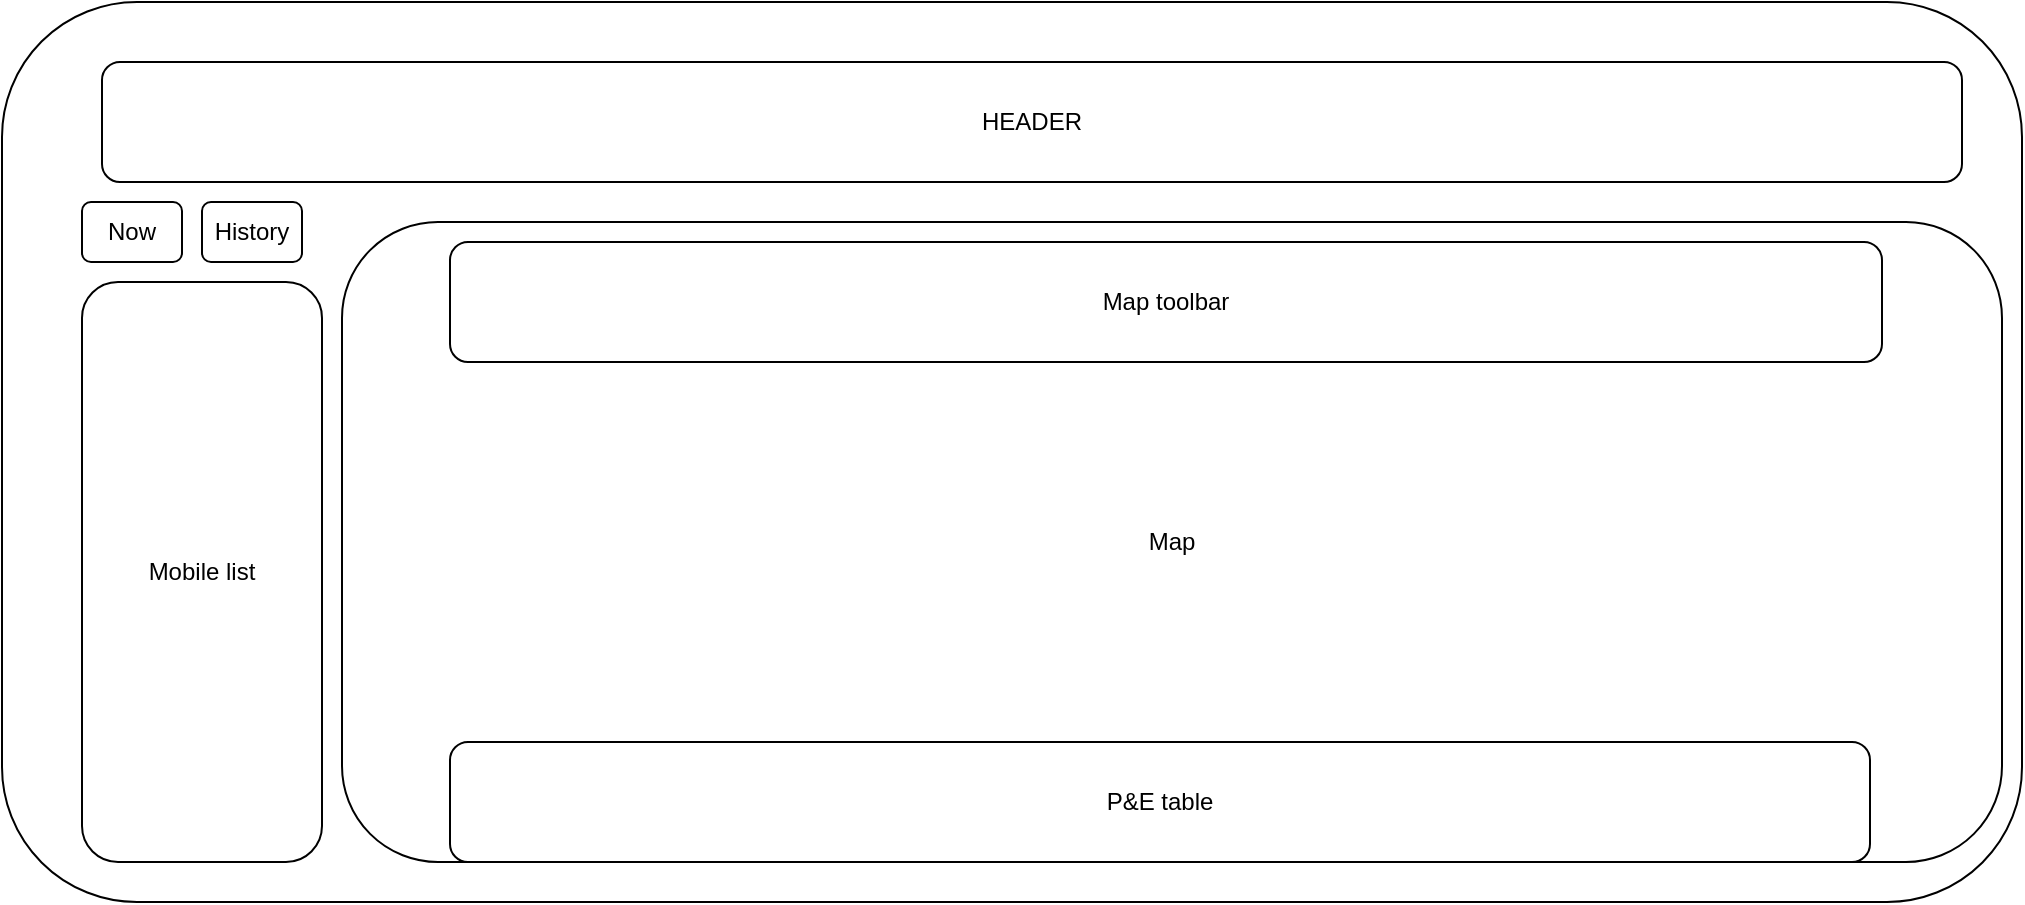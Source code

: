 <mxfile version="14.8.1" type="github">
  <diagram id="C5RBs43oDa-KdzZeNtuy" name="Page-1">
    <mxGraphModel dx="1422" dy="771" grid="1" gridSize="10" guides="1" tooltips="1" connect="1" arrows="1" fold="1" page="1" pageScale="1" pageWidth="827" pageHeight="1169" math="0" shadow="0">
      <root>
        <mxCell id="WIyWlLk6GJQsqaUBKTNV-0" />
        <mxCell id="WIyWlLk6GJQsqaUBKTNV-1" parent="WIyWlLk6GJQsqaUBKTNV-0" />
        <mxCell id="WIyWlLk6GJQsqaUBKTNV-3" value="Create project template" style="rounded=1;whiteSpace=wrap;html=1;fontSize=12;glass=0;strokeWidth=1;shadow=0;" parent="WIyWlLk6GJQsqaUBKTNV-1" vertex="1">
          <mxGeometry x="70" y="10" width="1010" height="450" as="geometry" />
        </mxCell>
        <mxCell id="BU9wNtt-WaEXu6Fd0nmu-0" value="Mobile list" style="rounded=1;whiteSpace=wrap;html=1;" vertex="1" parent="WIyWlLk6GJQsqaUBKTNV-1">
          <mxGeometry x="110" y="150" width="120" height="290" as="geometry" />
        </mxCell>
        <mxCell id="BU9wNtt-WaEXu6Fd0nmu-1" value="Map" style="rounded=1;whiteSpace=wrap;html=1;" vertex="1" parent="WIyWlLk6GJQsqaUBKTNV-1">
          <mxGeometry x="240" y="120" width="830" height="320" as="geometry" />
        </mxCell>
        <mxCell id="BU9wNtt-WaEXu6Fd0nmu-2" value="HEADER" style="rounded=1;whiteSpace=wrap;html=1;" vertex="1" parent="WIyWlLk6GJQsqaUBKTNV-1">
          <mxGeometry x="120" y="40" width="930" height="60" as="geometry" />
        </mxCell>
        <mxCell id="BU9wNtt-WaEXu6Fd0nmu-3" value="Now" style="rounded=1;whiteSpace=wrap;html=1;" vertex="1" parent="WIyWlLk6GJQsqaUBKTNV-1">
          <mxGeometry x="110" y="110" width="50" height="30" as="geometry" />
        </mxCell>
        <mxCell id="BU9wNtt-WaEXu6Fd0nmu-4" value="History" style="rounded=1;whiteSpace=wrap;html=1;" vertex="1" parent="WIyWlLk6GJQsqaUBKTNV-1">
          <mxGeometry x="170" y="110" width="50" height="30" as="geometry" />
        </mxCell>
        <mxCell id="BU9wNtt-WaEXu6Fd0nmu-5" value="Map toolbar" style="rounded=1;whiteSpace=wrap;html=1;" vertex="1" parent="WIyWlLk6GJQsqaUBKTNV-1">
          <mxGeometry x="294" y="130" width="716" height="60" as="geometry" />
        </mxCell>
        <mxCell id="BU9wNtt-WaEXu6Fd0nmu-6" value="P&amp;amp;E table" style="rounded=1;whiteSpace=wrap;html=1;" vertex="1" parent="WIyWlLk6GJQsqaUBKTNV-1">
          <mxGeometry x="294" y="380" width="710" height="60" as="geometry" />
        </mxCell>
      </root>
    </mxGraphModel>
  </diagram>
</mxfile>
